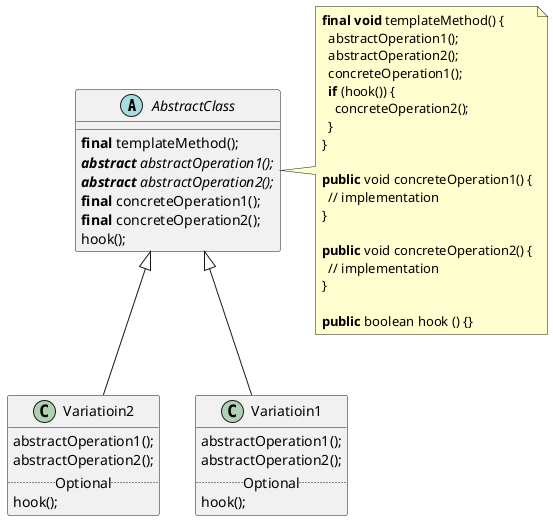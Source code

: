 @startuml Template

abstract class AbstractClass {
  {method} <b>final</b> templateMethod();
  {abstract} <b>abstract</b> abstractOperation1();
  {abstract} <b>abstract</b> abstractOperation2();
  {method} <b>final</b> concreteOperation1();
  {method} <b>final</b> concreteOperation2();
  {method} hook();
}

note right of AbstractClass #fefece
  <b>final</b> <b>void</b> templateMethod() {
    abstractOperation1();
    abstractOperation2();
    concreteOperation1();
    <b>if</b> (hook()) {
      concreteOperation2();
    }
  }

  <b>public</b> void concreteOperation1() {
    // implementation
  }

  <b>public</b> void concreteOperation2() {
    // implementation
  }

  <b>public</b> boolean hook () {}
end note



together {

  class Variatioin1 extends AbstractClass {
    {method} abstractOperation1();
    {method} abstractOperation2();
    .. Optional ..
    {method} hook();
  }

  class Variatioin2 extends AbstractClass {
    {method} abstractOperation1();
    {method} abstractOperation2();
    .. Optional ..
    {method} hook();
  }

}

@enduml